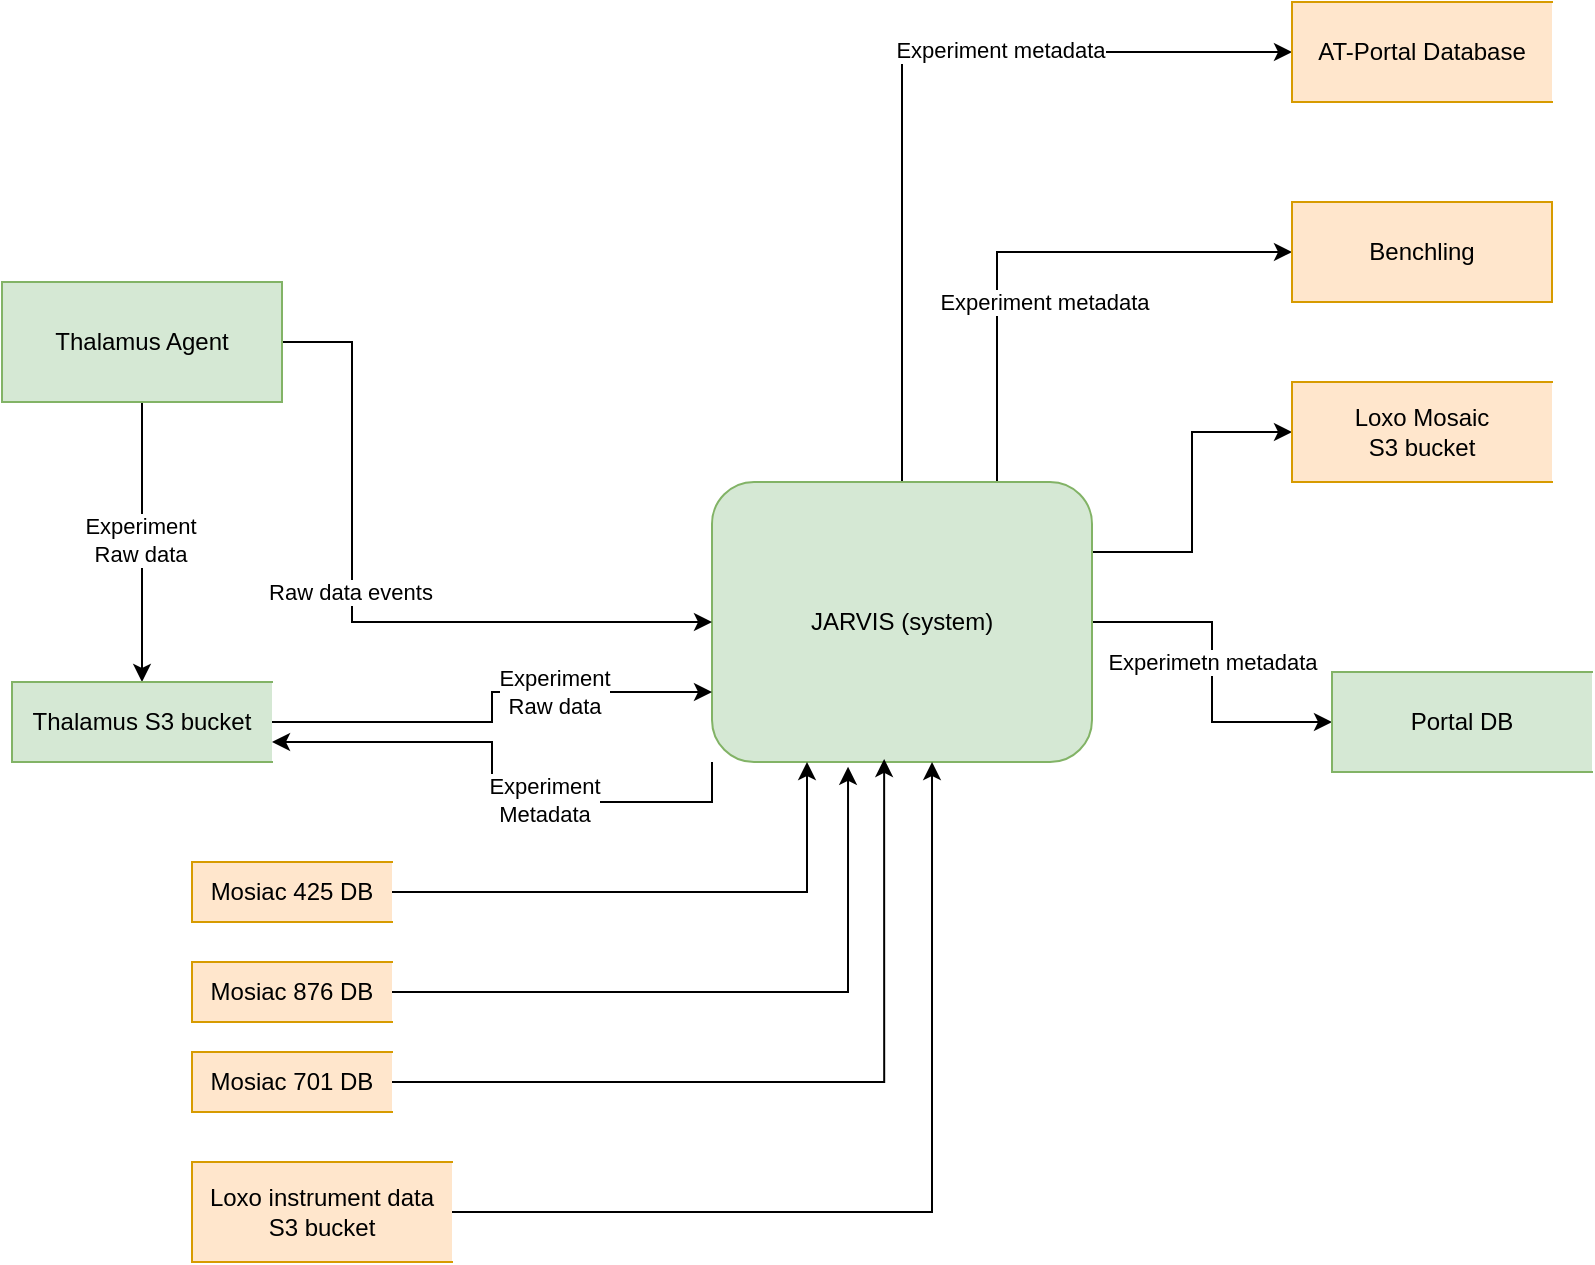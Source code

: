 <mxfile version="23.1.1" type="github">
  <diagram name="Page-1" id="WKAzWS7u4iazQFMW8Ye_">
    <mxGraphModel dx="1160" dy="756" grid="1" gridSize="10" guides="1" tooltips="1" connect="1" arrows="1" fold="1" page="1" pageScale="1" pageWidth="827" pageHeight="1169" math="0" shadow="0">
      <root>
        <mxCell id="0" />
        <mxCell id="1" parent="0" />
        <mxCell id="oxVgkwZ7dFpj6-XjhbVx-9" style="edgeStyle=orthogonalEdgeStyle;rounded=0;orthogonalLoop=1;jettySize=auto;html=1;exitX=0.5;exitY=0;exitDx=0;exitDy=0;entryX=0;entryY=0.5;entryDx=0;entryDy=0;" edge="1" parent="1" source="oxVgkwZ7dFpj6-XjhbVx-2" target="oxVgkwZ7dFpj6-XjhbVx-7">
          <mxGeometry relative="1" as="geometry" />
        </mxCell>
        <mxCell id="oxVgkwZ7dFpj6-XjhbVx-31" value="Experiment metadata" style="edgeLabel;html=1;align=center;verticalAlign=middle;resizable=0;points=[];" vertex="1" connectable="0" parent="oxVgkwZ7dFpj6-XjhbVx-9">
          <mxGeometry x="0.286" y="1" relative="1" as="geometry">
            <mxPoint as="offset" />
          </mxGeometry>
        </mxCell>
        <mxCell id="oxVgkwZ7dFpj6-XjhbVx-11" style="edgeStyle=orthogonalEdgeStyle;rounded=0;orthogonalLoop=1;jettySize=auto;html=1;exitX=0.75;exitY=0;exitDx=0;exitDy=0;entryX=0;entryY=0.5;entryDx=0;entryDy=0;" edge="1" parent="1" source="oxVgkwZ7dFpj6-XjhbVx-2" target="oxVgkwZ7dFpj6-XjhbVx-10">
          <mxGeometry relative="1" as="geometry" />
        </mxCell>
        <mxCell id="oxVgkwZ7dFpj6-XjhbVx-41" value="Experiment metadata" style="edgeLabel;html=1;align=center;verticalAlign=middle;resizable=0;points=[];" vertex="1" connectable="0" parent="oxVgkwZ7dFpj6-XjhbVx-11">
          <mxGeometry x="0.048" relative="1" as="geometry">
            <mxPoint x="1" y="25" as="offset" />
          </mxGeometry>
        </mxCell>
        <mxCell id="oxVgkwZ7dFpj6-XjhbVx-17" style="edgeStyle=orthogonalEdgeStyle;rounded=0;orthogonalLoop=1;jettySize=auto;html=1;exitX=1;exitY=0.25;exitDx=0;exitDy=0;" edge="1" parent="1" source="oxVgkwZ7dFpj6-XjhbVx-2" target="oxVgkwZ7dFpj6-XjhbVx-13">
          <mxGeometry relative="1" as="geometry" />
        </mxCell>
        <mxCell id="oxVgkwZ7dFpj6-XjhbVx-29" style="edgeStyle=orthogonalEdgeStyle;rounded=0;orthogonalLoop=1;jettySize=auto;html=1;entryX=0;entryY=0.5;entryDx=0;entryDy=0;" edge="1" parent="1" source="oxVgkwZ7dFpj6-XjhbVx-2" target="oxVgkwZ7dFpj6-XjhbVx-28">
          <mxGeometry relative="1" as="geometry" />
        </mxCell>
        <mxCell id="oxVgkwZ7dFpj6-XjhbVx-42" value="Experimetn metadata" style="edgeLabel;html=1;align=center;verticalAlign=middle;resizable=0;points=[];" vertex="1" connectable="0" parent="oxVgkwZ7dFpj6-XjhbVx-29">
          <mxGeometry x="-0.333" y="-2" relative="1" as="geometry">
            <mxPoint x="3" y="18" as="offset" />
          </mxGeometry>
        </mxCell>
        <mxCell id="oxVgkwZ7dFpj6-XjhbVx-36" style="edgeStyle=orthogonalEdgeStyle;rounded=0;orthogonalLoop=1;jettySize=auto;html=1;exitX=0;exitY=1;exitDx=0;exitDy=0;entryX=1;entryY=0.75;entryDx=0;entryDy=0;" edge="1" parent="1" source="oxVgkwZ7dFpj6-XjhbVx-2" target="oxVgkwZ7dFpj6-XjhbVx-32">
          <mxGeometry relative="1" as="geometry" />
        </mxCell>
        <mxCell id="oxVgkwZ7dFpj6-XjhbVx-37" value="Experiment &lt;br&gt;Metadata" style="edgeLabel;html=1;align=center;verticalAlign=middle;resizable=0;points=[];" vertex="1" connectable="0" parent="oxVgkwZ7dFpj6-XjhbVx-36">
          <mxGeometry x="-0.231" y="-1" relative="1" as="geometry">
            <mxPoint as="offset" />
          </mxGeometry>
        </mxCell>
        <mxCell id="oxVgkwZ7dFpj6-XjhbVx-2" value="JARVIS (system)" style="rounded=1;whiteSpace=wrap;html=1;fillColor=#d5e8d4;strokeColor=#82b366;" vertex="1" parent="1">
          <mxGeometry x="370" y="270" width="190" height="140" as="geometry" />
        </mxCell>
        <mxCell id="oxVgkwZ7dFpj6-XjhbVx-5" value="" style="edgeStyle=orthogonalEdgeStyle;rounded=0;orthogonalLoop=1;jettySize=auto;html=1;" edge="1" parent="1" source="oxVgkwZ7dFpj6-XjhbVx-4" target="oxVgkwZ7dFpj6-XjhbVx-2">
          <mxGeometry relative="1" as="geometry">
            <Array as="points">
              <mxPoint x="190" y="200" />
              <mxPoint x="190" y="340" />
            </Array>
          </mxGeometry>
        </mxCell>
        <mxCell id="oxVgkwZ7dFpj6-XjhbVx-30" value="Raw data events" style="edgeLabel;html=1;align=center;verticalAlign=middle;resizable=0;points=[];" vertex="1" connectable="0" parent="oxVgkwZ7dFpj6-XjhbVx-5">
          <mxGeometry x="-0.1" y="-1" relative="1" as="geometry">
            <mxPoint as="offset" />
          </mxGeometry>
        </mxCell>
        <mxCell id="oxVgkwZ7dFpj6-XjhbVx-39" style="edgeStyle=orthogonalEdgeStyle;rounded=0;orthogonalLoop=1;jettySize=auto;html=1;exitX=0.5;exitY=1;exitDx=0;exitDy=0;entryX=0.5;entryY=0;entryDx=0;entryDy=0;" edge="1" parent="1" source="oxVgkwZ7dFpj6-XjhbVx-4" target="oxVgkwZ7dFpj6-XjhbVx-32">
          <mxGeometry relative="1" as="geometry" />
        </mxCell>
        <mxCell id="oxVgkwZ7dFpj6-XjhbVx-40" value="Experiment &lt;br&gt;Raw data" style="edgeLabel;html=1;align=center;verticalAlign=middle;resizable=0;points=[];" vertex="1" connectable="0" parent="oxVgkwZ7dFpj6-XjhbVx-39">
          <mxGeometry x="-0.016" y="-1" relative="1" as="geometry">
            <mxPoint as="offset" />
          </mxGeometry>
        </mxCell>
        <mxCell id="oxVgkwZ7dFpj6-XjhbVx-4" value="Thalamus Agent" style="rounded=0;whiteSpace=wrap;html=1;fillColor=#d5e8d4;strokeColor=#82b366;" vertex="1" parent="1">
          <mxGeometry x="15" y="170" width="140" height="60" as="geometry" />
        </mxCell>
        <mxCell id="oxVgkwZ7dFpj6-XjhbVx-7" value="AT-Portal Database" style="html=1;dashed=0;whiteSpace=wrap;shape=partialRectangle;right=0;fillColor=#ffe6cc;strokeColor=#d79b00;" vertex="1" parent="1">
          <mxGeometry x="660" y="30" width="130" height="50" as="geometry" />
        </mxCell>
        <mxCell id="oxVgkwZ7dFpj6-XjhbVx-10" value="Benchling" style="html=1;dashed=0;whiteSpace=wrap;fillColor=#ffe6cc;strokeColor=#d79b00;" vertex="1" parent="1">
          <mxGeometry x="660" y="130" width="130" height="50" as="geometry" />
        </mxCell>
        <mxCell id="oxVgkwZ7dFpj6-XjhbVx-13" value="Loxo Mosaic&lt;br&gt;S3 bucket" style="html=1;dashed=0;whiteSpace=wrap;shape=partialRectangle;right=0;fillColor=#ffe6cc;strokeColor=#d79b00;" vertex="1" parent="1">
          <mxGeometry x="660" y="220" width="130" height="50" as="geometry" />
        </mxCell>
        <mxCell id="oxVgkwZ7dFpj6-XjhbVx-19" style="edgeStyle=orthogonalEdgeStyle;rounded=0;orthogonalLoop=1;jettySize=auto;html=1;entryX=0.25;entryY=1;entryDx=0;entryDy=0;" edge="1" parent="1" source="oxVgkwZ7dFpj6-XjhbVx-18" target="oxVgkwZ7dFpj6-XjhbVx-2">
          <mxGeometry relative="1" as="geometry" />
        </mxCell>
        <mxCell id="oxVgkwZ7dFpj6-XjhbVx-18" value="Mosiac&amp;nbsp;425 DB" style="html=1;dashed=0;whiteSpace=wrap;shape=partialRectangle;right=0;fillColor=#ffe6cc;strokeColor=#d79b00;" vertex="1" parent="1">
          <mxGeometry x="110" y="460" width="100" height="30" as="geometry" />
        </mxCell>
        <mxCell id="oxVgkwZ7dFpj6-XjhbVx-20" value="Mosiac&amp;nbsp;876&lt;span style=&quot;background-color: initial;&quot;&gt;&amp;nbsp;DB&lt;/span&gt;" style="html=1;dashed=0;whiteSpace=wrap;shape=partialRectangle;right=0;fillColor=#ffe6cc;strokeColor=#d79b00;" vertex="1" parent="1">
          <mxGeometry x="110" y="510" width="100" height="30" as="geometry" />
        </mxCell>
        <mxCell id="oxVgkwZ7dFpj6-XjhbVx-21" value="Mosiac&amp;nbsp;701&lt;span style=&quot;background-color: initial;&quot;&gt;&amp;nbsp;DB&lt;/span&gt;" style="html=1;dashed=0;whiteSpace=wrap;shape=partialRectangle;right=0;fillColor=#ffe6cc;strokeColor=#d79b00;" vertex="1" parent="1">
          <mxGeometry x="110" y="555" width="100" height="30" as="geometry" />
        </mxCell>
        <mxCell id="oxVgkwZ7dFpj6-XjhbVx-22" style="edgeStyle=orthogonalEdgeStyle;rounded=0;orthogonalLoop=1;jettySize=auto;html=1;exitX=1;exitY=0.5;exitDx=0;exitDy=0;entryX=0.358;entryY=1.017;entryDx=0;entryDy=0;entryPerimeter=0;" edge="1" parent="1" source="oxVgkwZ7dFpj6-XjhbVx-20" target="oxVgkwZ7dFpj6-XjhbVx-2">
          <mxGeometry relative="1" as="geometry" />
        </mxCell>
        <mxCell id="oxVgkwZ7dFpj6-XjhbVx-23" style="edgeStyle=orthogonalEdgeStyle;rounded=0;orthogonalLoop=1;jettySize=auto;html=1;exitX=1;exitY=0.5;exitDx=0;exitDy=0;entryX=0.453;entryY=0.989;entryDx=0;entryDy=0;entryPerimeter=0;" edge="1" parent="1" source="oxVgkwZ7dFpj6-XjhbVx-21" target="oxVgkwZ7dFpj6-XjhbVx-2">
          <mxGeometry relative="1" as="geometry" />
        </mxCell>
        <mxCell id="oxVgkwZ7dFpj6-XjhbVx-24" value="Loxo instrument data S3 bucket" style="html=1;dashed=0;whiteSpace=wrap;shape=partialRectangle;right=0;fillColor=#ffe6cc;strokeColor=#d79b00;" vertex="1" parent="1">
          <mxGeometry x="110" y="610" width="130" height="50" as="geometry" />
        </mxCell>
        <mxCell id="oxVgkwZ7dFpj6-XjhbVx-26" style="edgeStyle=orthogonalEdgeStyle;rounded=0;orthogonalLoop=1;jettySize=auto;html=1;entryX=0.579;entryY=1;entryDx=0;entryDy=0;entryPerimeter=0;" edge="1" parent="1" source="oxVgkwZ7dFpj6-XjhbVx-24" target="oxVgkwZ7dFpj6-XjhbVx-2">
          <mxGeometry relative="1" as="geometry">
            <Array as="points">
              <mxPoint x="480" y="635" />
            </Array>
          </mxGeometry>
        </mxCell>
        <mxCell id="oxVgkwZ7dFpj6-XjhbVx-28" value="Portal DB" style="html=1;dashed=0;whiteSpace=wrap;shape=partialRectangle;right=0;fillColor=#d5e8d4;strokeColor=#82b366;" vertex="1" parent="1">
          <mxGeometry x="680" y="365" width="130" height="50" as="geometry" />
        </mxCell>
        <mxCell id="oxVgkwZ7dFpj6-XjhbVx-35" style="edgeStyle=orthogonalEdgeStyle;rounded=0;orthogonalLoop=1;jettySize=auto;html=1;entryX=0;entryY=0.75;entryDx=0;entryDy=0;" edge="1" parent="1" source="oxVgkwZ7dFpj6-XjhbVx-32" target="oxVgkwZ7dFpj6-XjhbVx-2">
          <mxGeometry relative="1" as="geometry" />
        </mxCell>
        <mxCell id="oxVgkwZ7dFpj6-XjhbVx-38" value="Experiment &lt;br&gt;Raw data" style="edgeLabel;html=1;align=center;verticalAlign=middle;resizable=0;points=[];" vertex="1" connectable="0" parent="oxVgkwZ7dFpj6-XjhbVx-35">
          <mxGeometry x="0.326" relative="1" as="geometry">
            <mxPoint as="offset" />
          </mxGeometry>
        </mxCell>
        <mxCell id="oxVgkwZ7dFpj6-XjhbVx-32" value="Thalamus S3 bucket" style="html=1;dashed=0;whiteSpace=wrap;shape=partialRectangle;right=0;fillColor=#d5e8d4;strokeColor=#82b366;" vertex="1" parent="1">
          <mxGeometry x="20" y="370" width="130" height="40" as="geometry" />
        </mxCell>
      </root>
    </mxGraphModel>
  </diagram>
</mxfile>
